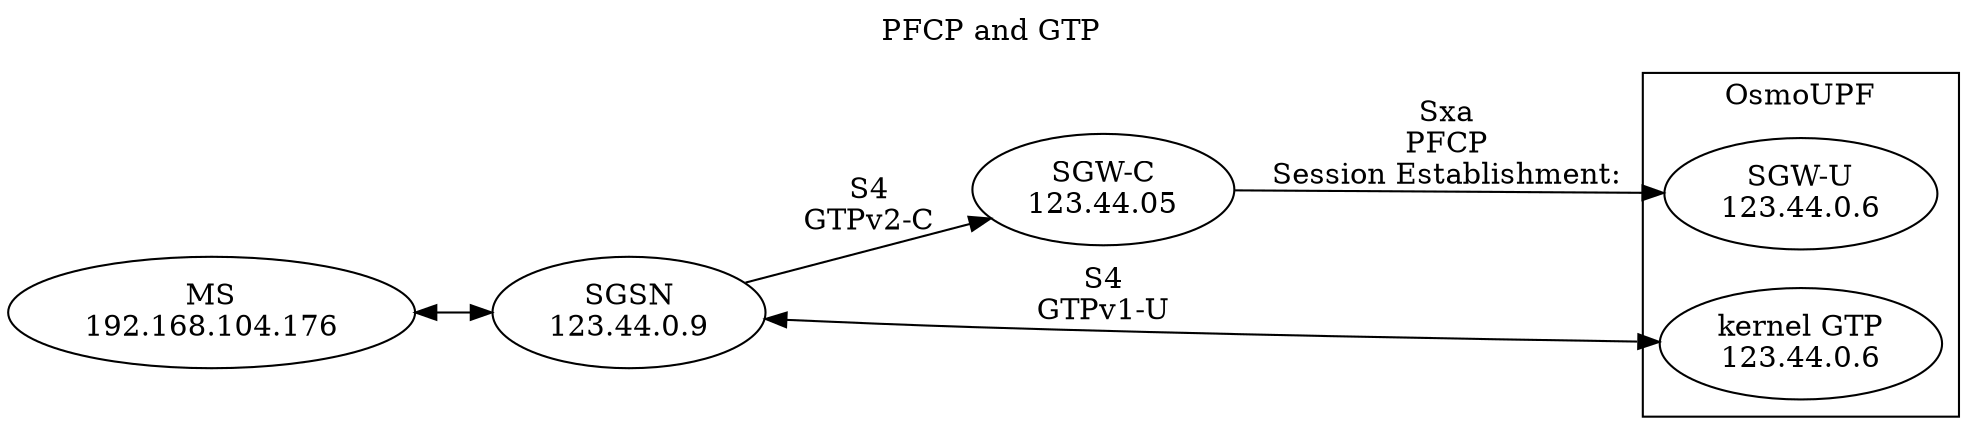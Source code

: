 digraph G {
rankdir=LR
labelloc=t; label="PFCP and GTP"

SGSN [label="SGSN\n123.44.0.9"]
SGWC [label="SGW-C\n123.44.05"]
subgraph cluster_UPF {
 label="OsmoUPF";
 SGWU [label="SGW-U\n123.44.0.6"];
 GTPk [label="kernel GTP\n123.44.0.6"]
}

SGSN -> SGWC [label="S4\nGTPv2-C"]
SGWC -> SGWU [label="Sxa\nPFCP\nSession Establishment:\n"]
SGSN -> GTPk [label="S4\nGTPv1-U",dir=both]

MS [label="MS\n192.168.104.176"]
MS -> SGSN [dir=both]

}
